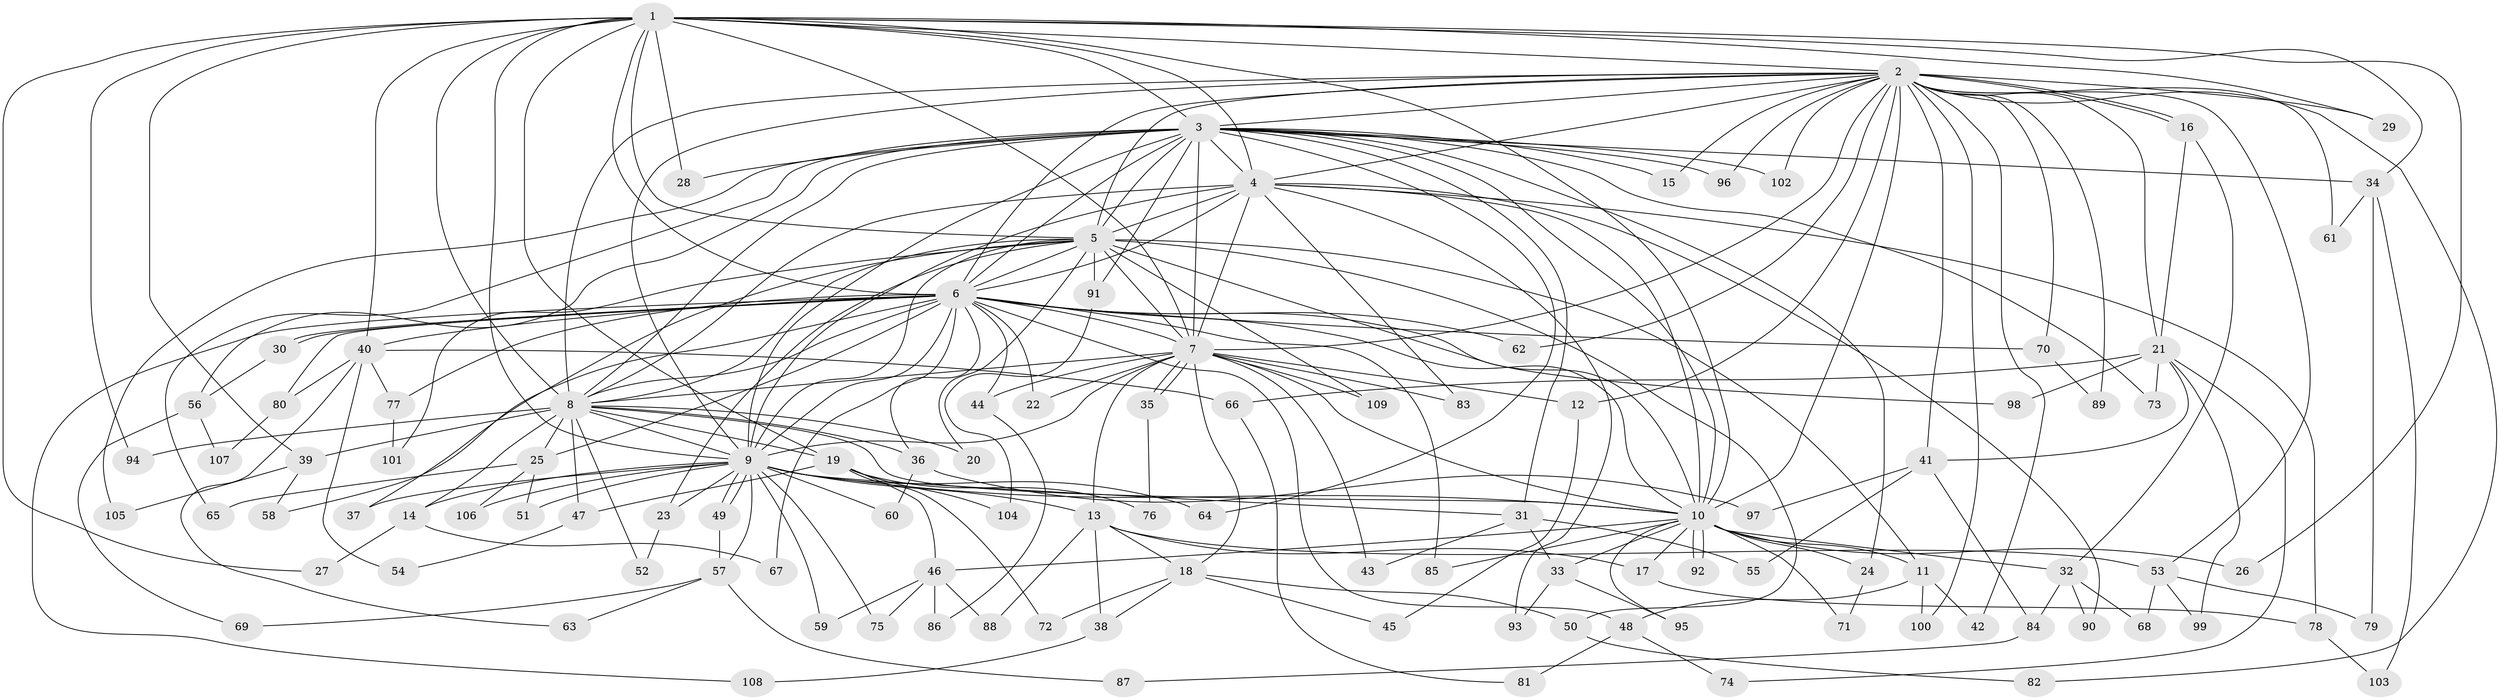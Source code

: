 // coarse degree distribution, {25: 0.015384615384615385, 17: 0.015384615384615385, 28: 0.015384615384615385, 2: 0.5384615384615384, 3: 0.09230769230769231, 6: 0.015384615384615385, 15: 0.015384615384615385, 4: 0.07692307692307693, 1: 0.1076923076923077, 9: 0.015384615384615385, 7: 0.015384615384615385, 5: 0.06153846153846154, 8: 0.015384615384615385}
// Generated by graph-tools (version 1.1) at 2025/46/03/04/25 21:46:53]
// undirected, 109 vertices, 243 edges
graph export_dot {
graph [start="1"]
  node [color=gray90,style=filled];
  1;
  2;
  3;
  4;
  5;
  6;
  7;
  8;
  9;
  10;
  11;
  12;
  13;
  14;
  15;
  16;
  17;
  18;
  19;
  20;
  21;
  22;
  23;
  24;
  25;
  26;
  27;
  28;
  29;
  30;
  31;
  32;
  33;
  34;
  35;
  36;
  37;
  38;
  39;
  40;
  41;
  42;
  43;
  44;
  45;
  46;
  47;
  48;
  49;
  50;
  51;
  52;
  53;
  54;
  55;
  56;
  57;
  58;
  59;
  60;
  61;
  62;
  63;
  64;
  65;
  66;
  67;
  68;
  69;
  70;
  71;
  72;
  73;
  74;
  75;
  76;
  77;
  78;
  79;
  80;
  81;
  82;
  83;
  84;
  85;
  86;
  87;
  88;
  89;
  90;
  91;
  92;
  93;
  94;
  95;
  96;
  97;
  98;
  99;
  100;
  101;
  102;
  103;
  104;
  105;
  106;
  107;
  108;
  109;
  1 -- 2;
  1 -- 3;
  1 -- 4;
  1 -- 5;
  1 -- 6;
  1 -- 7;
  1 -- 8;
  1 -- 9;
  1 -- 10;
  1 -- 19;
  1 -- 26;
  1 -- 27;
  1 -- 28;
  1 -- 29;
  1 -- 34;
  1 -- 39;
  1 -- 40;
  1 -- 94;
  2 -- 3;
  2 -- 4;
  2 -- 5;
  2 -- 6;
  2 -- 7;
  2 -- 8;
  2 -- 9;
  2 -- 10;
  2 -- 12;
  2 -- 15;
  2 -- 16;
  2 -- 16;
  2 -- 21;
  2 -- 29;
  2 -- 41;
  2 -- 42;
  2 -- 53;
  2 -- 61;
  2 -- 62;
  2 -- 70;
  2 -- 82;
  2 -- 89;
  2 -- 96;
  2 -- 100;
  2 -- 102;
  3 -- 4;
  3 -- 5;
  3 -- 6;
  3 -- 7;
  3 -- 8;
  3 -- 9;
  3 -- 10;
  3 -- 15;
  3 -- 24;
  3 -- 28;
  3 -- 31;
  3 -- 34;
  3 -- 56;
  3 -- 64;
  3 -- 65;
  3 -- 73;
  3 -- 91;
  3 -- 96;
  3 -- 102;
  3 -- 105;
  4 -- 5;
  4 -- 6;
  4 -- 7;
  4 -- 8;
  4 -- 9;
  4 -- 10;
  4 -- 78;
  4 -- 83;
  4 -- 90;
  4 -- 93;
  5 -- 6;
  5 -- 7;
  5 -- 8;
  5 -- 9;
  5 -- 10;
  5 -- 11;
  5 -- 20;
  5 -- 23;
  5 -- 37;
  5 -- 50;
  5 -- 91;
  5 -- 101;
  5 -- 109;
  6 -- 7;
  6 -- 8;
  6 -- 9;
  6 -- 10;
  6 -- 22;
  6 -- 25;
  6 -- 30;
  6 -- 30;
  6 -- 36;
  6 -- 40;
  6 -- 44;
  6 -- 48;
  6 -- 58;
  6 -- 62;
  6 -- 67;
  6 -- 70;
  6 -- 77;
  6 -- 80;
  6 -- 85;
  6 -- 98;
  6 -- 108;
  7 -- 8;
  7 -- 9;
  7 -- 10;
  7 -- 12;
  7 -- 13;
  7 -- 18;
  7 -- 22;
  7 -- 35;
  7 -- 35;
  7 -- 43;
  7 -- 44;
  7 -- 83;
  7 -- 109;
  8 -- 9;
  8 -- 10;
  8 -- 14;
  8 -- 19;
  8 -- 20;
  8 -- 25;
  8 -- 36;
  8 -- 39;
  8 -- 47;
  8 -- 52;
  8 -- 94;
  9 -- 10;
  9 -- 13;
  9 -- 14;
  9 -- 23;
  9 -- 31;
  9 -- 37;
  9 -- 49;
  9 -- 49;
  9 -- 51;
  9 -- 57;
  9 -- 59;
  9 -- 60;
  9 -- 64;
  9 -- 75;
  9 -- 106;
  10 -- 11;
  10 -- 17;
  10 -- 24;
  10 -- 26;
  10 -- 32;
  10 -- 33;
  10 -- 46;
  10 -- 71;
  10 -- 85;
  10 -- 92;
  10 -- 92;
  10 -- 95;
  11 -- 42;
  11 -- 48;
  11 -- 100;
  12 -- 45;
  13 -- 17;
  13 -- 18;
  13 -- 38;
  13 -- 53;
  13 -- 88;
  14 -- 27;
  14 -- 67;
  16 -- 21;
  16 -- 32;
  17 -- 78;
  18 -- 38;
  18 -- 45;
  18 -- 50;
  18 -- 72;
  19 -- 46;
  19 -- 47;
  19 -- 72;
  19 -- 76;
  19 -- 104;
  21 -- 41;
  21 -- 66;
  21 -- 73;
  21 -- 74;
  21 -- 98;
  21 -- 99;
  23 -- 52;
  24 -- 71;
  25 -- 51;
  25 -- 65;
  25 -- 106;
  30 -- 56;
  31 -- 33;
  31 -- 43;
  31 -- 55;
  32 -- 68;
  32 -- 84;
  32 -- 90;
  33 -- 93;
  33 -- 95;
  34 -- 61;
  34 -- 79;
  34 -- 103;
  35 -- 76;
  36 -- 60;
  36 -- 97;
  38 -- 108;
  39 -- 58;
  39 -- 105;
  40 -- 54;
  40 -- 63;
  40 -- 66;
  40 -- 77;
  40 -- 80;
  41 -- 55;
  41 -- 84;
  41 -- 97;
  44 -- 86;
  46 -- 59;
  46 -- 75;
  46 -- 86;
  46 -- 88;
  47 -- 54;
  48 -- 74;
  48 -- 81;
  49 -- 57;
  50 -- 82;
  53 -- 68;
  53 -- 79;
  53 -- 99;
  56 -- 69;
  56 -- 107;
  57 -- 63;
  57 -- 69;
  57 -- 87;
  66 -- 81;
  70 -- 89;
  77 -- 101;
  78 -- 103;
  80 -- 107;
  84 -- 87;
  91 -- 104;
}
